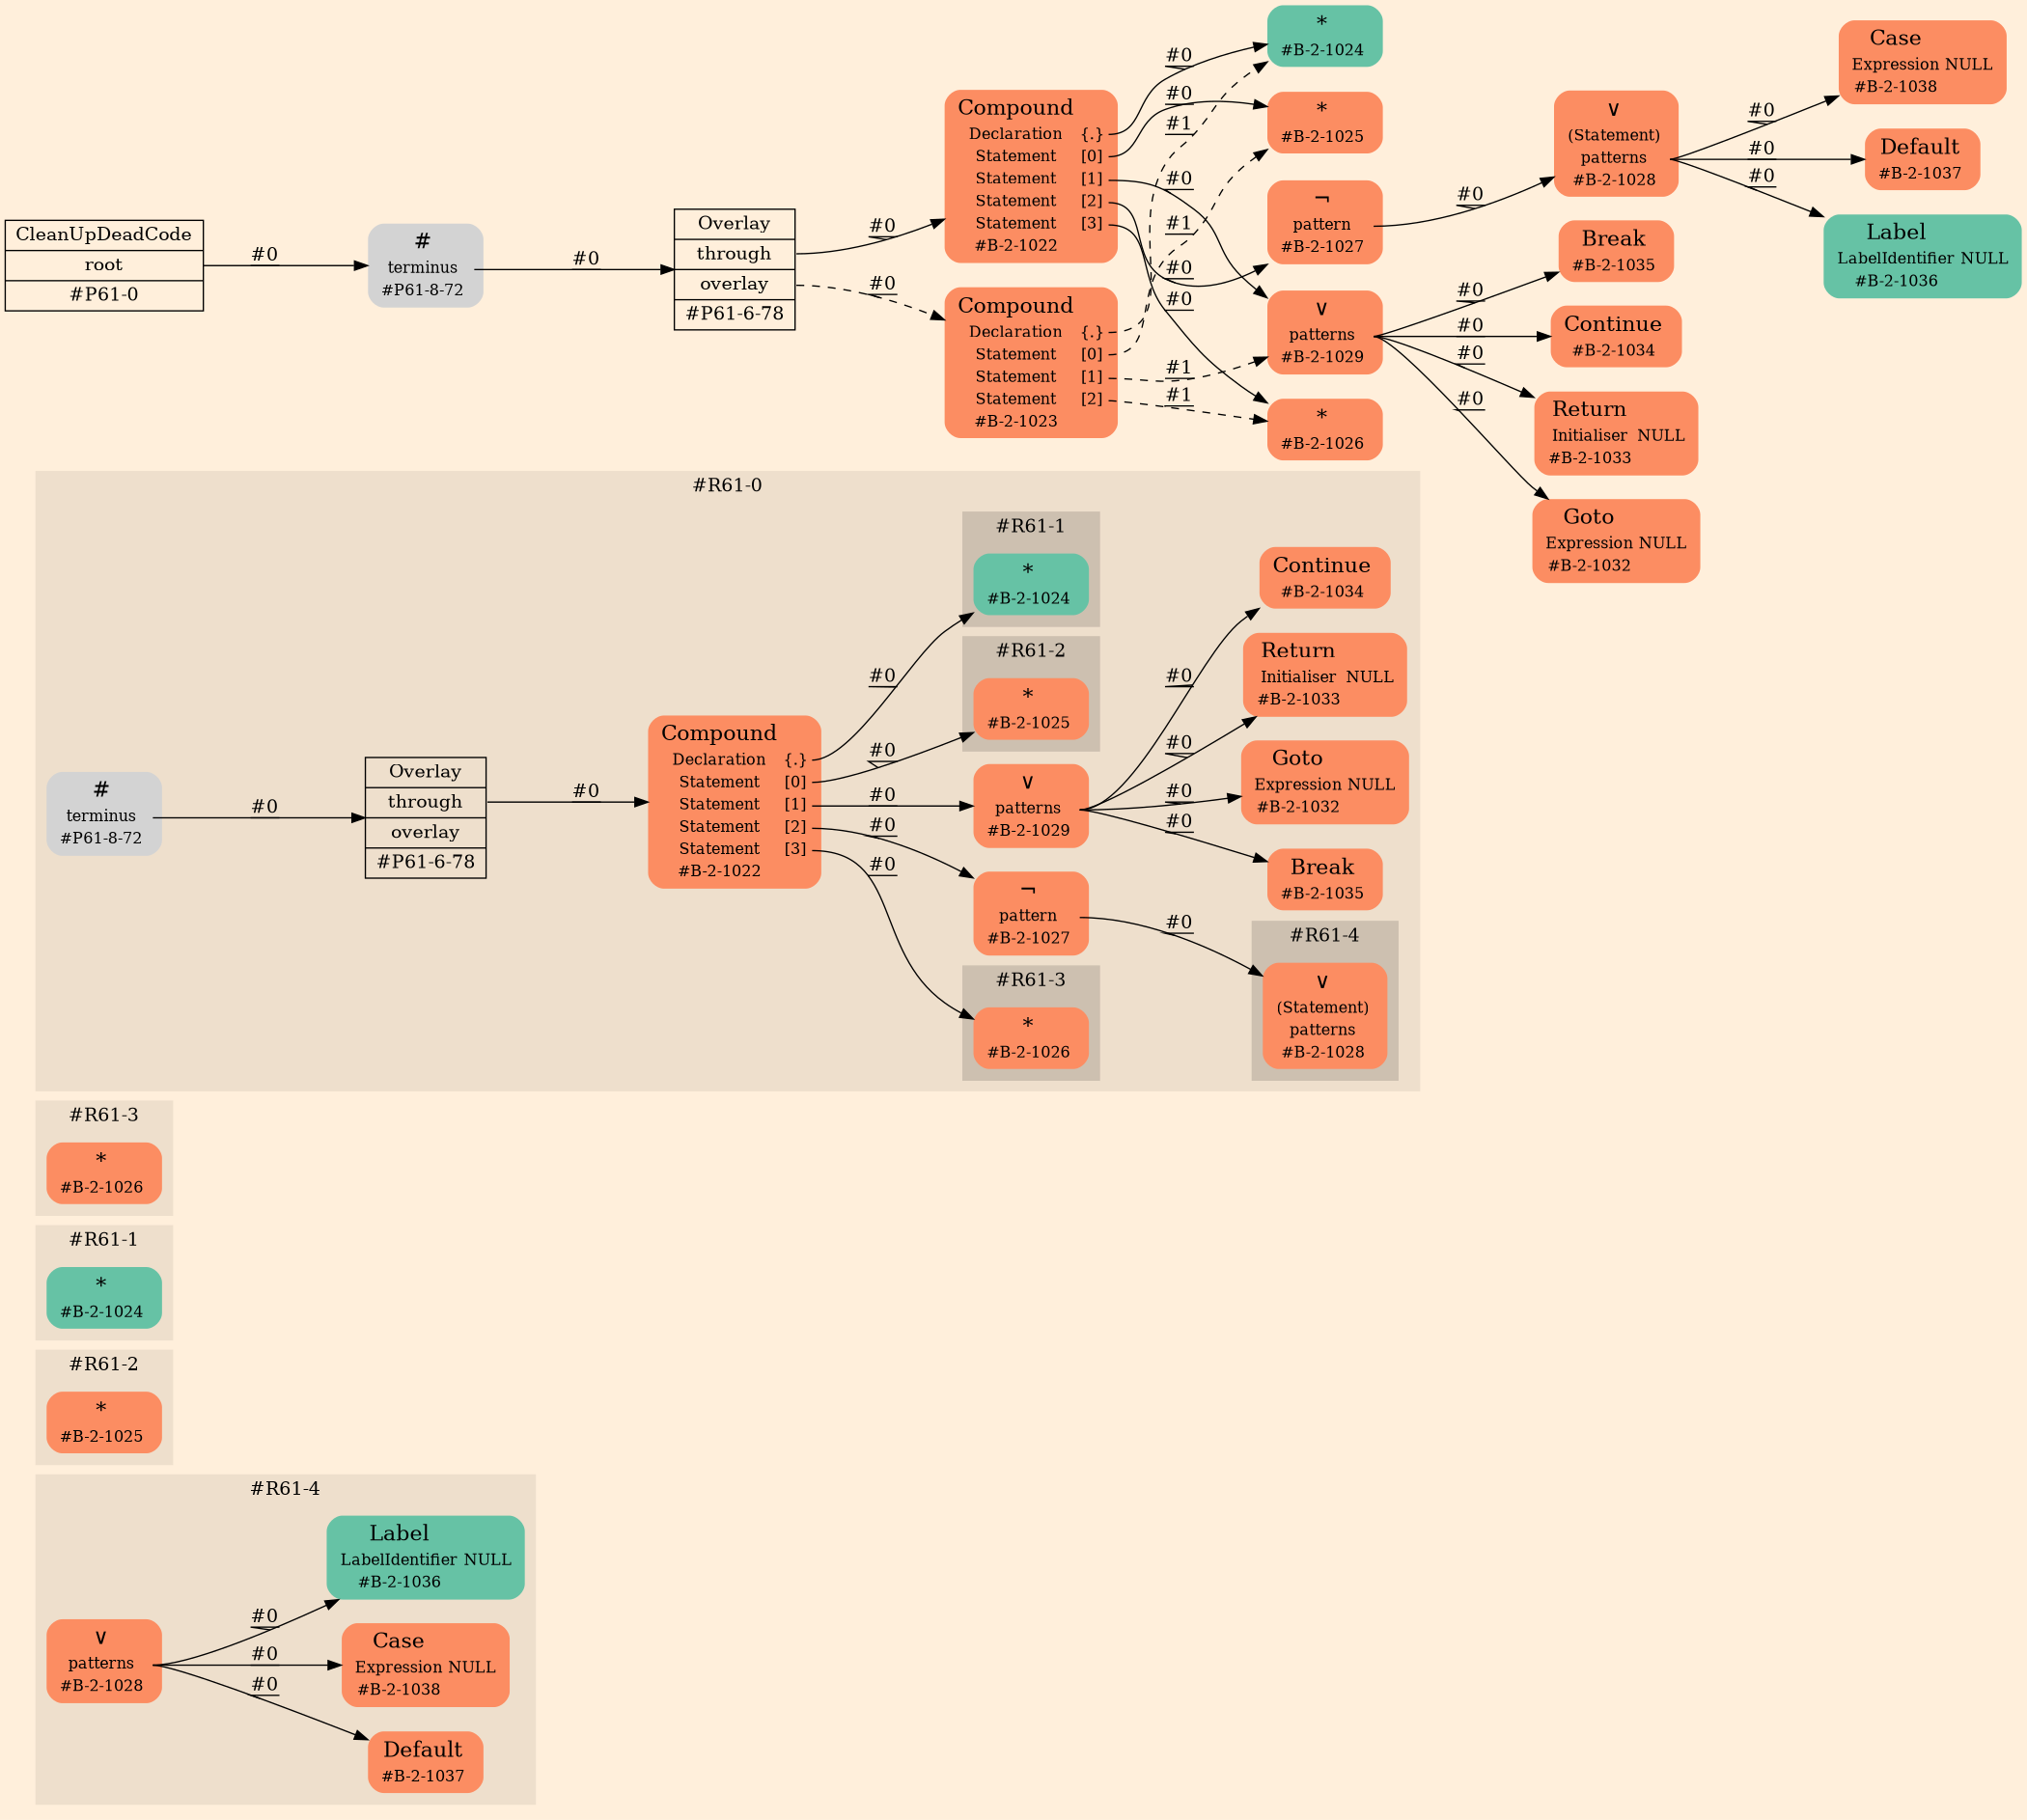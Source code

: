 digraph Inferno {
graph [
rankdir = "LR"
ranksep = 1.0
size = "14,20"
bgcolor = antiquewhite1
color = black
fontcolor = black
];
node [
];
subgraph "cluster#R61-4" {
label = "#R61-4"
style = "filled"
color = antiquewhite2
"#R61-4/#B-2-1036" [
shape = "plaintext"
fillcolor = "/set28/1"
label = <<TABLE BORDER="0" CELLBORDER="0" CELLSPACING="0">
 <TR>
  <TD><FONT POINT-SIZE="16.0">Label</FONT></TD>
  <TD></TD>
 </TR>
 <TR>
  <TD>LabelIdentifier</TD>
  <TD PORT="port0">NULL</TD>
 </TR>
 <TR>
  <TD>#B-2-1036</TD>
  <TD PORT="port1"></TD>
 </TR>
</TABLE>>
style = "rounded,filled"
fontsize = "12"
];
"#R61-4/#B-2-1037" [
shape = "plaintext"
fillcolor = "/set28/2"
label = <<TABLE BORDER="0" CELLBORDER="0" CELLSPACING="0">
 <TR>
  <TD><FONT POINT-SIZE="16.0">Default</FONT></TD>
  <TD></TD>
 </TR>
 <TR>
  <TD>#B-2-1037</TD>
  <TD PORT="port0"></TD>
 </TR>
</TABLE>>
style = "rounded,filled"
fontsize = "12"
];
"#R61-4/#B-2-1028" [
shape = "plaintext"
fillcolor = "/set28/2"
label = <<TABLE BORDER="0" CELLBORDER="0" CELLSPACING="0">
 <TR>
  <TD><FONT POINT-SIZE="16.0">∨</FONT></TD>
  <TD></TD>
 </TR>
 <TR>
  <TD>patterns</TD>
  <TD PORT="port0"></TD>
 </TR>
 <TR>
  <TD>#B-2-1028</TD>
  <TD PORT="port1"></TD>
 </TR>
</TABLE>>
style = "rounded,filled"
fontsize = "12"
];
"#R61-4/#B-2-1038" [
shape = "plaintext"
fillcolor = "/set28/2"
label = <<TABLE BORDER="0" CELLBORDER="0" CELLSPACING="0">
 <TR>
  <TD><FONT POINT-SIZE="16.0">Case</FONT></TD>
  <TD></TD>
 </TR>
 <TR>
  <TD>Expression</TD>
  <TD PORT="port0">NULL</TD>
 </TR>
 <TR>
  <TD>#B-2-1038</TD>
  <TD PORT="port1"></TD>
 </TR>
</TABLE>>
style = "rounded,filled"
fontsize = "12"
];
}
subgraph "cluster#R61-2" {
label = "#R61-2"
style = "filled"
color = antiquewhite2
"#R61-2/#B-2-1025" [
shape = "plaintext"
fillcolor = "/set28/2"
label = <<TABLE BORDER="0" CELLBORDER="0" CELLSPACING="0">
 <TR>
  <TD><FONT POINT-SIZE="16.0">*</FONT></TD>
  <TD></TD>
 </TR>
 <TR>
  <TD>#B-2-1025</TD>
  <TD PORT="port0"></TD>
 </TR>
</TABLE>>
style = "rounded,filled"
fontsize = "12"
];
}
subgraph "cluster#R61-1" {
label = "#R61-1"
style = "filled"
color = antiquewhite2
"#R61-1/#B-2-1024" [
shape = "plaintext"
fillcolor = "/set28/1"
label = <<TABLE BORDER="0" CELLBORDER="0" CELLSPACING="0">
 <TR>
  <TD><FONT POINT-SIZE="16.0">*</FONT></TD>
  <TD></TD>
 </TR>
 <TR>
  <TD>#B-2-1024</TD>
  <TD PORT="port0"></TD>
 </TR>
</TABLE>>
style = "rounded,filled"
fontsize = "12"
];
}
subgraph "cluster#R61-3" {
label = "#R61-3"
style = "filled"
color = antiquewhite2
"#R61-3/#B-2-1026" [
shape = "plaintext"
fillcolor = "/set28/2"
label = <<TABLE BORDER="0" CELLBORDER="0" CELLSPACING="0">
 <TR>
  <TD><FONT POINT-SIZE="16.0">*</FONT></TD>
  <TD></TD>
 </TR>
 <TR>
  <TD>#B-2-1026</TD>
  <TD PORT="port0"></TD>
 </TR>
</TABLE>>
style = "rounded,filled"
fontsize = "12"
];
}
subgraph "cluster#R61-0" {
label = "#R61-0"
style = "filled"
color = antiquewhite2
"#R61-0/#B-2-1027" [
shape = "plaintext"
fillcolor = "/set28/2"
label = <<TABLE BORDER="0" CELLBORDER="0" CELLSPACING="0">
 <TR>
  <TD><FONT POINT-SIZE="16.0">¬</FONT></TD>
  <TD></TD>
 </TR>
 <TR>
  <TD>pattern</TD>
  <TD PORT="port0"></TD>
 </TR>
 <TR>
  <TD>#B-2-1027</TD>
  <TD PORT="port1"></TD>
 </TR>
</TABLE>>
style = "rounded,filled"
fontsize = "12"
];
"#R61-0/#B-2-1032" [
shape = "plaintext"
fillcolor = "/set28/2"
label = <<TABLE BORDER="0" CELLBORDER="0" CELLSPACING="0">
 <TR>
  <TD><FONT POINT-SIZE="16.0">Goto</FONT></TD>
  <TD></TD>
 </TR>
 <TR>
  <TD>Expression</TD>
  <TD PORT="port0">NULL</TD>
 </TR>
 <TR>
  <TD>#B-2-1032</TD>
  <TD PORT="port1"></TD>
 </TR>
</TABLE>>
style = "rounded,filled"
fontsize = "12"
];
"#R61-0/#B-2-1033" [
shape = "plaintext"
fillcolor = "/set28/2"
label = <<TABLE BORDER="0" CELLBORDER="0" CELLSPACING="0">
 <TR>
  <TD><FONT POINT-SIZE="16.0">Return</FONT></TD>
  <TD></TD>
 </TR>
 <TR>
  <TD>Initialiser</TD>
  <TD PORT="port0">NULL</TD>
 </TR>
 <TR>
  <TD>#B-2-1033</TD>
  <TD PORT="port1"></TD>
 </TR>
</TABLE>>
style = "rounded,filled"
fontsize = "12"
];
"#R61-0/#B-2-1034" [
shape = "plaintext"
fillcolor = "/set28/2"
label = <<TABLE BORDER="0" CELLBORDER="0" CELLSPACING="0">
 <TR>
  <TD><FONT POINT-SIZE="16.0">Continue</FONT></TD>
  <TD></TD>
 </TR>
 <TR>
  <TD>#B-2-1034</TD>
  <TD PORT="port0"></TD>
 </TR>
</TABLE>>
style = "rounded,filled"
fontsize = "12"
];
"#R61-0/#P61-6-78" [
shape = "record"
fillcolor = antiquewhite2
label = "<fixed> Overlay | <port0> through | <port1> overlay | <port2> #P61-6-78"
style = "filled"
fontsize = "14"
color = black
fontcolor = black
];
"#R61-0/#P61-8-72" [
shape = "plaintext"
label = <<TABLE BORDER="0" CELLBORDER="0" CELLSPACING="0">
 <TR>
  <TD><FONT POINT-SIZE="16.0">#</FONT></TD>
  <TD></TD>
 </TR>
 <TR>
  <TD>terminus</TD>
  <TD PORT="port0"></TD>
 </TR>
 <TR>
  <TD>#P61-8-72</TD>
  <TD PORT="port1"></TD>
 </TR>
</TABLE>>
style = "rounded,filled"
fontsize = "12"
];
"#R61-0/#B-2-1022" [
shape = "plaintext"
fillcolor = "/set28/2"
label = <<TABLE BORDER="0" CELLBORDER="0" CELLSPACING="0">
 <TR>
  <TD><FONT POINT-SIZE="16.0">Compound</FONT></TD>
  <TD></TD>
 </TR>
 <TR>
  <TD>Declaration</TD>
  <TD PORT="port0">{.}</TD>
 </TR>
 <TR>
  <TD>Statement</TD>
  <TD PORT="port1">[0]</TD>
 </TR>
 <TR>
  <TD>Statement</TD>
  <TD PORT="port2">[1]</TD>
 </TR>
 <TR>
  <TD>Statement</TD>
  <TD PORT="port3">[2]</TD>
 </TR>
 <TR>
  <TD>Statement</TD>
  <TD PORT="port4">[3]</TD>
 </TR>
 <TR>
  <TD>#B-2-1022</TD>
  <TD PORT="port5"></TD>
 </TR>
</TABLE>>
style = "rounded,filled"
fontsize = "12"
];
"#R61-0/#B-2-1029" [
shape = "plaintext"
fillcolor = "/set28/2"
label = <<TABLE BORDER="0" CELLBORDER="0" CELLSPACING="0">
 <TR>
  <TD><FONT POINT-SIZE="16.0">∨</FONT></TD>
  <TD></TD>
 </TR>
 <TR>
  <TD>patterns</TD>
  <TD PORT="port0"></TD>
 </TR>
 <TR>
  <TD>#B-2-1029</TD>
  <TD PORT="port1"></TD>
 </TR>
</TABLE>>
style = "rounded,filled"
fontsize = "12"
];
"#R61-0/#B-2-1035" [
shape = "plaintext"
fillcolor = "/set28/2"
label = <<TABLE BORDER="0" CELLBORDER="0" CELLSPACING="0">
 <TR>
  <TD><FONT POINT-SIZE="16.0">Break</FONT></TD>
  <TD></TD>
 </TR>
 <TR>
  <TD>#B-2-1035</TD>
  <TD PORT="port0"></TD>
 </TR>
</TABLE>>
style = "rounded,filled"
fontsize = "12"
];
subgraph "cluster#R61-3" {
label = "#R61-3"
style = "filled"
color = antiquewhite3
"#R61-0/#B-2-1026" [
shape = "plaintext"
fillcolor = "/set28/2"
label = <<TABLE BORDER="0" CELLBORDER="0" CELLSPACING="0">
 <TR>
  <TD><FONT POINT-SIZE="16.0">*</FONT></TD>
  <TD></TD>
 </TR>
 <TR>
  <TD>#B-2-1026</TD>
  <TD PORT="port0"></TD>
 </TR>
</TABLE>>
style = "rounded,filled"
fontsize = "12"
];
}
subgraph "cluster#R61-4" {
label = "#R61-4"
style = "filled"
color = antiquewhite3
"#R61-0/#B-2-1028" [
shape = "plaintext"
fillcolor = "/set28/2"
label = <<TABLE BORDER="0" CELLBORDER="0" CELLSPACING="0">
 <TR>
  <TD><FONT POINT-SIZE="16.0">∨</FONT></TD>
  <TD></TD>
 </TR>
 <TR>
  <TD>(Statement)</TD>
  <TD PORT="port0"></TD>
 </TR>
 <TR>
  <TD>patterns</TD>
  <TD PORT="port1"></TD>
 </TR>
 <TR>
  <TD>#B-2-1028</TD>
  <TD PORT="port2"></TD>
 </TR>
</TABLE>>
style = "rounded,filled"
fontsize = "12"
];
}
subgraph "cluster#R61-1" {
label = "#R61-1"
style = "filled"
color = antiquewhite3
"#R61-0/#B-2-1024" [
shape = "plaintext"
fillcolor = "/set28/1"
label = <<TABLE BORDER="0" CELLBORDER="0" CELLSPACING="0">
 <TR>
  <TD><FONT POINT-SIZE="16.0">*</FONT></TD>
  <TD></TD>
 </TR>
 <TR>
  <TD>#B-2-1024</TD>
  <TD PORT="port0"></TD>
 </TR>
</TABLE>>
style = "rounded,filled"
fontsize = "12"
];
}
subgraph "cluster#R61-2" {
label = "#R61-2"
style = "filled"
color = antiquewhite3
"#R61-0/#B-2-1025" [
shape = "plaintext"
fillcolor = "/set28/2"
label = <<TABLE BORDER="0" CELLBORDER="0" CELLSPACING="0">
 <TR>
  <TD><FONT POINT-SIZE="16.0">*</FONT></TD>
  <TD></TD>
 </TR>
 <TR>
  <TD>#B-2-1025</TD>
  <TD PORT="port0"></TD>
 </TR>
</TABLE>>
style = "rounded,filled"
fontsize = "12"
];
}
}
"CR#P61-0" [
shape = "record"
fillcolor = antiquewhite1
label = "<fixed> CleanUpDeadCode | <port0> root | <port1> #P61-0"
style = "filled"
fontsize = "14"
color = black
fontcolor = black
];
"#P61-8-72" [
shape = "plaintext"
label = <<TABLE BORDER="0" CELLBORDER="0" CELLSPACING="0">
 <TR>
  <TD><FONT POINT-SIZE="16.0">#</FONT></TD>
  <TD></TD>
 </TR>
 <TR>
  <TD>terminus</TD>
  <TD PORT="port0"></TD>
 </TR>
 <TR>
  <TD>#P61-8-72</TD>
  <TD PORT="port1"></TD>
 </TR>
</TABLE>>
style = "rounded,filled"
fontsize = "12"
];
"#P61-6-78" [
shape = "record"
fillcolor = antiquewhite1
label = "<fixed> Overlay | <port0> through | <port1> overlay | <port2> #P61-6-78"
style = "filled"
fontsize = "14"
color = black
fontcolor = black
];
"#B-2-1022" [
shape = "plaintext"
fillcolor = "/set28/2"
label = <<TABLE BORDER="0" CELLBORDER="0" CELLSPACING="0">
 <TR>
  <TD><FONT POINT-SIZE="16.0">Compound</FONT></TD>
  <TD></TD>
 </TR>
 <TR>
  <TD>Declaration</TD>
  <TD PORT="port0">{.}</TD>
 </TR>
 <TR>
  <TD>Statement</TD>
  <TD PORT="port1">[0]</TD>
 </TR>
 <TR>
  <TD>Statement</TD>
  <TD PORT="port2">[1]</TD>
 </TR>
 <TR>
  <TD>Statement</TD>
  <TD PORT="port3">[2]</TD>
 </TR>
 <TR>
  <TD>Statement</TD>
  <TD PORT="port4">[3]</TD>
 </TR>
 <TR>
  <TD>#B-2-1022</TD>
  <TD PORT="port5"></TD>
 </TR>
</TABLE>>
style = "rounded,filled"
fontsize = "12"
];
"#B-2-1024" [
shape = "plaintext"
fillcolor = "/set28/1"
label = <<TABLE BORDER="0" CELLBORDER="0" CELLSPACING="0">
 <TR>
  <TD><FONT POINT-SIZE="16.0">*</FONT></TD>
  <TD></TD>
 </TR>
 <TR>
  <TD>#B-2-1024</TD>
  <TD PORT="port0"></TD>
 </TR>
</TABLE>>
style = "rounded,filled"
fontsize = "12"
];
"#B-2-1025" [
shape = "plaintext"
fillcolor = "/set28/2"
label = <<TABLE BORDER="0" CELLBORDER="0" CELLSPACING="0">
 <TR>
  <TD><FONT POINT-SIZE="16.0">*</FONT></TD>
  <TD></TD>
 </TR>
 <TR>
  <TD>#B-2-1025</TD>
  <TD PORT="port0"></TD>
 </TR>
</TABLE>>
style = "rounded,filled"
fontsize = "12"
];
"#B-2-1029" [
shape = "plaintext"
fillcolor = "/set28/2"
label = <<TABLE BORDER="0" CELLBORDER="0" CELLSPACING="0">
 <TR>
  <TD><FONT POINT-SIZE="16.0">∨</FONT></TD>
  <TD></TD>
 </TR>
 <TR>
  <TD>patterns</TD>
  <TD PORT="port0"></TD>
 </TR>
 <TR>
  <TD>#B-2-1029</TD>
  <TD PORT="port1"></TD>
 </TR>
</TABLE>>
style = "rounded,filled"
fontsize = "12"
];
"#B-2-1035" [
shape = "plaintext"
fillcolor = "/set28/2"
label = <<TABLE BORDER="0" CELLBORDER="0" CELLSPACING="0">
 <TR>
  <TD><FONT POINT-SIZE="16.0">Break</FONT></TD>
  <TD></TD>
 </TR>
 <TR>
  <TD>#B-2-1035</TD>
  <TD PORT="port0"></TD>
 </TR>
</TABLE>>
style = "rounded,filled"
fontsize = "12"
];
"#B-2-1034" [
shape = "plaintext"
fillcolor = "/set28/2"
label = <<TABLE BORDER="0" CELLBORDER="0" CELLSPACING="0">
 <TR>
  <TD><FONT POINT-SIZE="16.0">Continue</FONT></TD>
  <TD></TD>
 </TR>
 <TR>
  <TD>#B-2-1034</TD>
  <TD PORT="port0"></TD>
 </TR>
</TABLE>>
style = "rounded,filled"
fontsize = "12"
];
"#B-2-1033" [
shape = "plaintext"
fillcolor = "/set28/2"
label = <<TABLE BORDER="0" CELLBORDER="0" CELLSPACING="0">
 <TR>
  <TD><FONT POINT-SIZE="16.0">Return</FONT></TD>
  <TD></TD>
 </TR>
 <TR>
  <TD>Initialiser</TD>
  <TD PORT="port0">NULL</TD>
 </TR>
 <TR>
  <TD>#B-2-1033</TD>
  <TD PORT="port1"></TD>
 </TR>
</TABLE>>
style = "rounded,filled"
fontsize = "12"
];
"#B-2-1032" [
shape = "plaintext"
fillcolor = "/set28/2"
label = <<TABLE BORDER="0" CELLBORDER="0" CELLSPACING="0">
 <TR>
  <TD><FONT POINT-SIZE="16.0">Goto</FONT></TD>
  <TD></TD>
 </TR>
 <TR>
  <TD>Expression</TD>
  <TD PORT="port0">NULL</TD>
 </TR>
 <TR>
  <TD>#B-2-1032</TD>
  <TD PORT="port1"></TD>
 </TR>
</TABLE>>
style = "rounded,filled"
fontsize = "12"
];
"#B-2-1027" [
shape = "plaintext"
fillcolor = "/set28/2"
label = <<TABLE BORDER="0" CELLBORDER="0" CELLSPACING="0">
 <TR>
  <TD><FONT POINT-SIZE="16.0">¬</FONT></TD>
  <TD></TD>
 </TR>
 <TR>
  <TD>pattern</TD>
  <TD PORT="port0"></TD>
 </TR>
 <TR>
  <TD>#B-2-1027</TD>
  <TD PORT="port1"></TD>
 </TR>
</TABLE>>
style = "rounded,filled"
fontsize = "12"
];
"#B-2-1028" [
shape = "plaintext"
fillcolor = "/set28/2"
label = <<TABLE BORDER="0" CELLBORDER="0" CELLSPACING="0">
 <TR>
  <TD><FONT POINT-SIZE="16.0">∨</FONT></TD>
  <TD></TD>
 </TR>
 <TR>
  <TD>(Statement)</TD>
  <TD PORT="port0"></TD>
 </TR>
 <TR>
  <TD>patterns</TD>
  <TD PORT="port1"></TD>
 </TR>
 <TR>
  <TD>#B-2-1028</TD>
  <TD PORT="port2"></TD>
 </TR>
</TABLE>>
style = "rounded,filled"
fontsize = "12"
];
"#B-2-1038" [
shape = "plaintext"
fillcolor = "/set28/2"
label = <<TABLE BORDER="0" CELLBORDER="0" CELLSPACING="0">
 <TR>
  <TD><FONT POINT-SIZE="16.0">Case</FONT></TD>
  <TD></TD>
 </TR>
 <TR>
  <TD>Expression</TD>
  <TD PORT="port0">NULL</TD>
 </TR>
 <TR>
  <TD>#B-2-1038</TD>
  <TD PORT="port1"></TD>
 </TR>
</TABLE>>
style = "rounded,filled"
fontsize = "12"
];
"#B-2-1037" [
shape = "plaintext"
fillcolor = "/set28/2"
label = <<TABLE BORDER="0" CELLBORDER="0" CELLSPACING="0">
 <TR>
  <TD><FONT POINT-SIZE="16.0">Default</FONT></TD>
  <TD></TD>
 </TR>
 <TR>
  <TD>#B-2-1037</TD>
  <TD PORT="port0"></TD>
 </TR>
</TABLE>>
style = "rounded,filled"
fontsize = "12"
];
"#B-2-1036" [
shape = "plaintext"
fillcolor = "/set28/1"
label = <<TABLE BORDER="0" CELLBORDER="0" CELLSPACING="0">
 <TR>
  <TD><FONT POINT-SIZE="16.0">Label</FONT></TD>
  <TD></TD>
 </TR>
 <TR>
  <TD>LabelIdentifier</TD>
  <TD PORT="port0">NULL</TD>
 </TR>
 <TR>
  <TD>#B-2-1036</TD>
  <TD PORT="port1"></TD>
 </TR>
</TABLE>>
style = "rounded,filled"
fontsize = "12"
];
"#B-2-1026" [
shape = "plaintext"
fillcolor = "/set28/2"
label = <<TABLE BORDER="0" CELLBORDER="0" CELLSPACING="0">
 <TR>
  <TD><FONT POINT-SIZE="16.0">*</FONT></TD>
  <TD></TD>
 </TR>
 <TR>
  <TD>#B-2-1026</TD>
  <TD PORT="port0"></TD>
 </TR>
</TABLE>>
style = "rounded,filled"
fontsize = "12"
];
"#B-2-1023" [
shape = "plaintext"
fillcolor = "/set28/2"
label = <<TABLE BORDER="0" CELLBORDER="0" CELLSPACING="0">
 <TR>
  <TD><FONT POINT-SIZE="16.0">Compound</FONT></TD>
  <TD></TD>
 </TR>
 <TR>
  <TD>Declaration</TD>
  <TD PORT="port0">{.}</TD>
 </TR>
 <TR>
  <TD>Statement</TD>
  <TD PORT="port1">[0]</TD>
 </TR>
 <TR>
  <TD>Statement</TD>
  <TD PORT="port2">[1]</TD>
 </TR>
 <TR>
  <TD>Statement</TD>
  <TD PORT="port3">[2]</TD>
 </TR>
 <TR>
  <TD>#B-2-1023</TD>
  <TD PORT="port4"></TD>
 </TR>
</TABLE>>
style = "rounded,filled"
fontsize = "12"
];
"CR#P61-0":port0 -> "#P61-8-72" [style="solid"
label = "#0"
decorate = true
color = black
fontcolor = black
];
"#P61-8-72":port0 -> "#P61-6-78" [style="solid"
label = "#0"
decorate = true
color = black
fontcolor = black
];
"#P61-6-78":port0 -> "#B-2-1022" [style="solid"
label = "#0"
decorate = true
color = black
fontcolor = black
];
"#P61-6-78":port1 -> "#B-2-1023" [style="dashed"
label = "#0"
decorate = true
color = black
fontcolor = black
];
"#B-2-1022":port0 -> "#B-2-1024" [style="solid"
label = "#0"
decorate = true
color = black
fontcolor = black
];
"#B-2-1022":port1 -> "#B-2-1025" [style="solid"
label = "#0"
decorate = true
color = black
fontcolor = black
];
"#B-2-1022":port2 -> "#B-2-1029" [style="solid"
label = "#0"
decorate = true
color = black
fontcolor = black
];
"#B-2-1022":port3 -> "#B-2-1027" [style="solid"
label = "#0"
decorate = true
color = black
fontcolor = black
];
"#B-2-1022":port4 -> "#B-2-1026" [style="solid"
label = "#0"
decorate = true
color = black
fontcolor = black
];
"#B-2-1029":port0 -> "#B-2-1035" [style="solid"
label = "#0"
decorate = true
color = black
fontcolor = black
];
"#B-2-1029":port0 -> "#B-2-1034" [style="solid"
label = "#0"
decorate = true
color = black
fontcolor = black
];
"#B-2-1029":port0 -> "#B-2-1033" [style="solid"
label = "#0"
decorate = true
color = black
fontcolor = black
];
"#B-2-1029":port0 -> "#B-2-1032" [style="solid"
label = "#0"
decorate = true
color = black
fontcolor = black
];
"#B-2-1027":port0 -> "#B-2-1028" [style="solid"
label = "#0"
decorate = true
color = black
fontcolor = black
];
"#B-2-1028":port1 -> "#B-2-1038" [style="solid"
label = "#0"
decorate = true
color = black
fontcolor = black
];
"#B-2-1028":port1 -> "#B-2-1037" [style="solid"
label = "#0"
decorate = true
color = black
fontcolor = black
];
"#B-2-1028":port1 -> "#B-2-1036" [style="solid"
label = "#0"
decorate = true
color = black
fontcolor = black
];
"#B-2-1023":port0 -> "#B-2-1024" [style="dashed"
label = "#1"
decorate = true
color = black
fontcolor = black
];
"#B-2-1023":port1 -> "#B-2-1025" [style="dashed"
label = "#1"
decorate = true
color = black
fontcolor = black
];
"#B-2-1023":port2 -> "#B-2-1029" [style="dashed"
label = "#1"
decorate = true
color = black
fontcolor = black
];
"#B-2-1023":port3 -> "#B-2-1026" [style="dashed"
label = "#1"
decorate = true
color = black
fontcolor = black
];
"#R61-0/#B-2-1027":port0 -> "#R61-0/#B-2-1028" [style="solid"
label = "#0"
decorate = true
color = black
fontcolor = black
];
"#R61-0/#P61-6-78":port0 -> "#R61-0/#B-2-1022" [style="solid"
label = "#0"
decorate = true
color = black
fontcolor = black
];
"#R61-0/#P61-8-72":port0 -> "#R61-0/#P61-6-78" [style="solid"
label = "#0"
decorate = true
color = black
fontcolor = black
];
"#R61-0/#B-2-1022":port0 -> "#R61-0/#B-2-1024" [style="solid"
label = "#0"
decorate = true
color = black
fontcolor = black
];
"#R61-0/#B-2-1022":port1 -> "#R61-0/#B-2-1025" [style="solid"
label = "#0"
decorate = true
color = black
fontcolor = black
];
"#R61-0/#B-2-1022":port2 -> "#R61-0/#B-2-1029" [style="solid"
label = "#0"
decorate = true
color = black
fontcolor = black
];
"#R61-0/#B-2-1022":port3 -> "#R61-0/#B-2-1027" [style="solid"
label = "#0"
decorate = true
color = black
fontcolor = black
];
"#R61-0/#B-2-1022":port4 -> "#R61-0/#B-2-1026" [style="solid"
label = "#0"
decorate = true
color = black
fontcolor = black
];
"#R61-0/#B-2-1029":port0 -> "#R61-0/#B-2-1035" [style="solid"
label = "#0"
decorate = true
color = black
fontcolor = black
];
"#R61-0/#B-2-1029":port0 -> "#R61-0/#B-2-1034" [style="solid"
label = "#0"
decorate = true
color = black
fontcolor = black
];
"#R61-0/#B-2-1029":port0 -> "#R61-0/#B-2-1033" [style="solid"
label = "#0"
decorate = true
color = black
fontcolor = black
];
"#R61-0/#B-2-1029":port0 -> "#R61-0/#B-2-1032" [style="solid"
label = "#0"
decorate = true
color = black
fontcolor = black
];
"#R61-4/#B-2-1028":port0 -> "#R61-4/#B-2-1038" [style="solid"
label = "#0"
decorate = true
color = black
fontcolor = black
];
"#R61-4/#B-2-1028":port0 -> "#R61-4/#B-2-1037" [style="solid"
label = "#0"
decorate = true
color = black
fontcolor = black
];
"#R61-4/#B-2-1028":port0 -> "#R61-4/#B-2-1036" [style="solid"
label = "#0"
decorate = true
color = black
fontcolor = black
];
}
